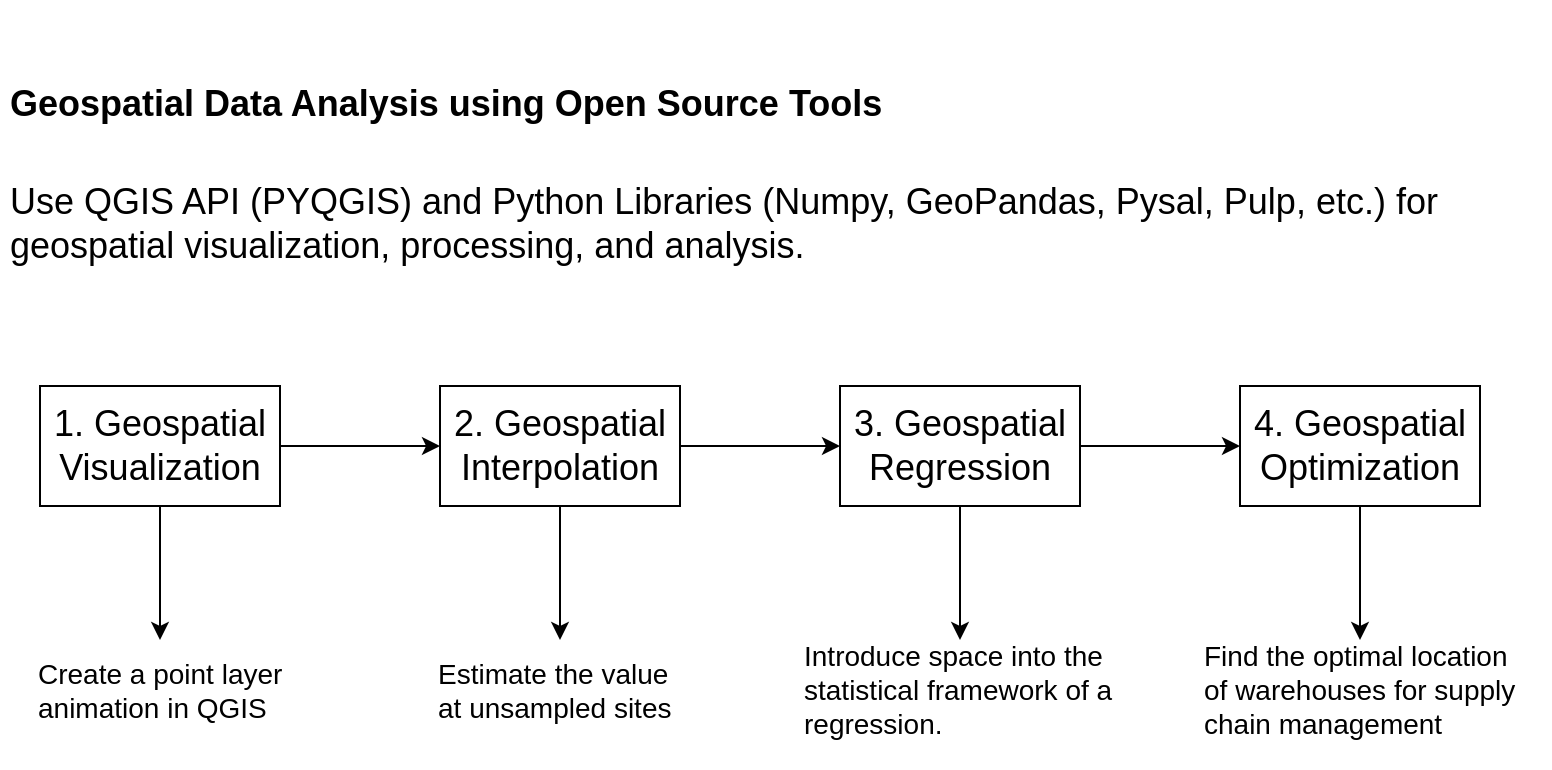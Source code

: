 <mxGraphModel dx="1379" dy="793" grid="1" gridSize="10" guides="1" tooltips="1" connect="1" arrows="1" fold="1" page="1" pageScale="1" pageWidth="850" pageHeight="1100" background="#ffffff"><root><mxCell id="0"/><mxCell id="1" parent="0"/><mxCell id="9" style="edgeStyle=orthogonalEdgeStyle;rounded=0;html=1;exitX=1;exitY=0.5;jettySize=auto;orthogonalLoop=1;fontFamily=Helvetica;fontSize=18;" parent="1" source="2" target="3" edge="1"><mxGeometry relative="1" as="geometry"/></mxCell><mxCell id="31" value="" style="edgeStyle=orthogonalEdgeStyle;rounded=0;html=1;jettySize=auto;orthogonalLoop=1;fontSize=14;" parent="1" source="2" target="30" edge="1"><mxGeometry relative="1" as="geometry"/></mxCell><mxCell id="2" value="&lt;p&gt;1. Geospatial Visualization&lt;/p&gt;" style="rounded=0;whiteSpace=wrap;html=1;fontFamily=Helvetica;fontSize=18;" parent="1" vertex="1"><mxGeometry x="70" y="223" width="120" height="60" as="geometry"/></mxCell><mxCell id="10" style="edgeStyle=orthogonalEdgeStyle;rounded=0;html=1;exitX=1;exitY=0.5;entryX=0;entryY=0.5;jettySize=auto;orthogonalLoop=1;fontFamily=Helvetica;fontSize=18;" parent="1" source="3" target="5" edge="1"><mxGeometry relative="1" as="geometry"/></mxCell><mxCell id="29" value="" style="edgeStyle=orthogonalEdgeStyle;rounded=0;html=1;jettySize=auto;orthogonalLoop=1;" parent="1" source="3" target="28" edge="1"><mxGeometry relative="1" as="geometry"/></mxCell><mxCell id="3" value="&lt;p style=&quot;font-size: 18px&quot;&gt;&lt;span&gt;2. Geospatial&lt;br&gt;&lt;/span&gt;Interpolation&lt;/p&gt;" style="rounded=0;whiteSpace=wrap;html=1;fontFamily=Helvetica;fontSize=12;" parent="1" vertex="1"><mxGeometry x="270" y="223" width="120" height="60" as="geometry"/></mxCell><mxCell id="11" style="edgeStyle=orthogonalEdgeStyle;rounded=0;html=1;exitX=1;exitY=0.5;jettySize=auto;orthogonalLoop=1;fontFamily=Helvetica;fontSize=18;" parent="1" source="5" target="7" edge="1"><mxGeometry relative="1" as="geometry"/></mxCell><mxCell id="33" value="" style="edgeStyle=orthogonalEdgeStyle;rounded=0;html=1;jettySize=auto;orthogonalLoop=1;fontSize=14;" parent="1" source="5" target="32" edge="1"><mxGeometry relative="1" as="geometry"/></mxCell><mxCell id="5" value="&lt;p style=&quot;font-size: 18px&quot;&gt;&lt;span&gt;3. Geospatial&lt;br&gt;&lt;/span&gt;Regression&lt;/p&gt;" style="rounded=0;whiteSpace=wrap;html=1;fontFamily=Helvetica;fontSize=12;" parent="1" vertex="1"><mxGeometry x="470" y="223" width="120" height="60" as="geometry"/></mxCell><mxCell id="36" value="" style="edgeStyle=orthogonalEdgeStyle;rounded=0;html=1;jettySize=auto;orthogonalLoop=1;" edge="1" parent="1" source="7" target="35"><mxGeometry relative="1" as="geometry"/></mxCell><mxCell id="7" value="&lt;p style=&quot;font-size: 18px&quot;&gt;&lt;span&gt;4. Geospatial&lt;br&gt;&lt;/span&gt;Optimization&lt;/p&gt;" style="rounded=0;whiteSpace=wrap;html=1;fontFamily=Helvetica;fontSize=12;" parent="1" vertex="1"><mxGeometry x="670" y="223" width="120" height="60" as="geometry"/></mxCell><mxCell id="13" value="&lt;h1&gt;&lt;font style=&quot;font-size: 18px&quot;&gt;Geospatial Data Analysis using&amp;nbsp;Open Source Tools&lt;br&gt;&lt;/font&gt;&lt;/h1&gt;&lt;p&gt;&lt;font style=&quot;font-size: 18px&quot;&gt;Use QGIS API (PYQGIS) and Python Libraries (Numpy, GeoPandas, Pysal, Pulp, etc.) for geospatial visualization, processing, and analysis.&lt;/font&gt;&lt;/p&gt;" style="text;html=1;strokeColor=none;fillColor=none;spacing=5;spacingTop=-20;whiteSpace=wrap;overflow=hidden;rounded=0;fontFamily=Helvetica;fontSize=18;" parent="1" vertex="1"><mxGeometry x="50" y="40" width="775" height="140" as="geometry"/></mxCell><mxCell id="28" value="&lt;p&gt;&lt;font style=&quot;font-size: 14px;&quot;&gt;Estimate the value&amp;nbsp; at unsampled sites&lt;/font&gt;&lt;/p&gt;" style="text;html=1;strokeColor=none;fillColor=none;align=left;verticalAlign=middle;whiteSpace=wrap;rounded=0;dashed=1;fontSize=14;fontStyle=0" parent="1" vertex="1"><mxGeometry x="266.5" y="350" width="127" height="50" as="geometry"/></mxCell><mxCell id="30" value="&lt;p&gt;&lt;font style=&quot;font-size: 14px&quot;&gt;Create a point layer animation in QGIS&lt;/font&gt;&lt;/p&gt;" style="text;html=1;strokeColor=none;fillColor=none;align=left;verticalAlign=middle;whiteSpace=wrap;rounded=0;dashed=1;fontSize=14;fontStyle=0" parent="1" vertex="1"><mxGeometry x="66.5" y="350" width="127" height="50" as="geometry"/></mxCell><mxCell id="32" value="&lt;p&gt;&lt;span&gt;Introduce space into the statistical framework of a regression.&lt;/span&gt;&lt;br&gt;&lt;/p&gt;" style="text;html=1;strokeColor=none;fillColor=none;align=left;verticalAlign=middle;whiteSpace=wrap;rounded=0;dashed=1;fontSize=14;fontStyle=0" parent="1" vertex="1"><mxGeometry x="450" y="350" width="160" height="50" as="geometry"/></mxCell><mxCell id="35" value="&lt;p&gt;&lt;span&gt;Find the optimal location of warehouses for supply chain management&lt;/span&gt;&lt;br&gt;&lt;/p&gt;" style="text;html=1;strokeColor=none;fillColor=none;align=left;verticalAlign=middle;whiteSpace=wrap;rounded=0;dashed=1;fontSize=14;fontStyle=0" vertex="1" parent="1"><mxGeometry x="650" y="350" width="160" height="50" as="geometry"/></mxCell></root></mxGraphModel>